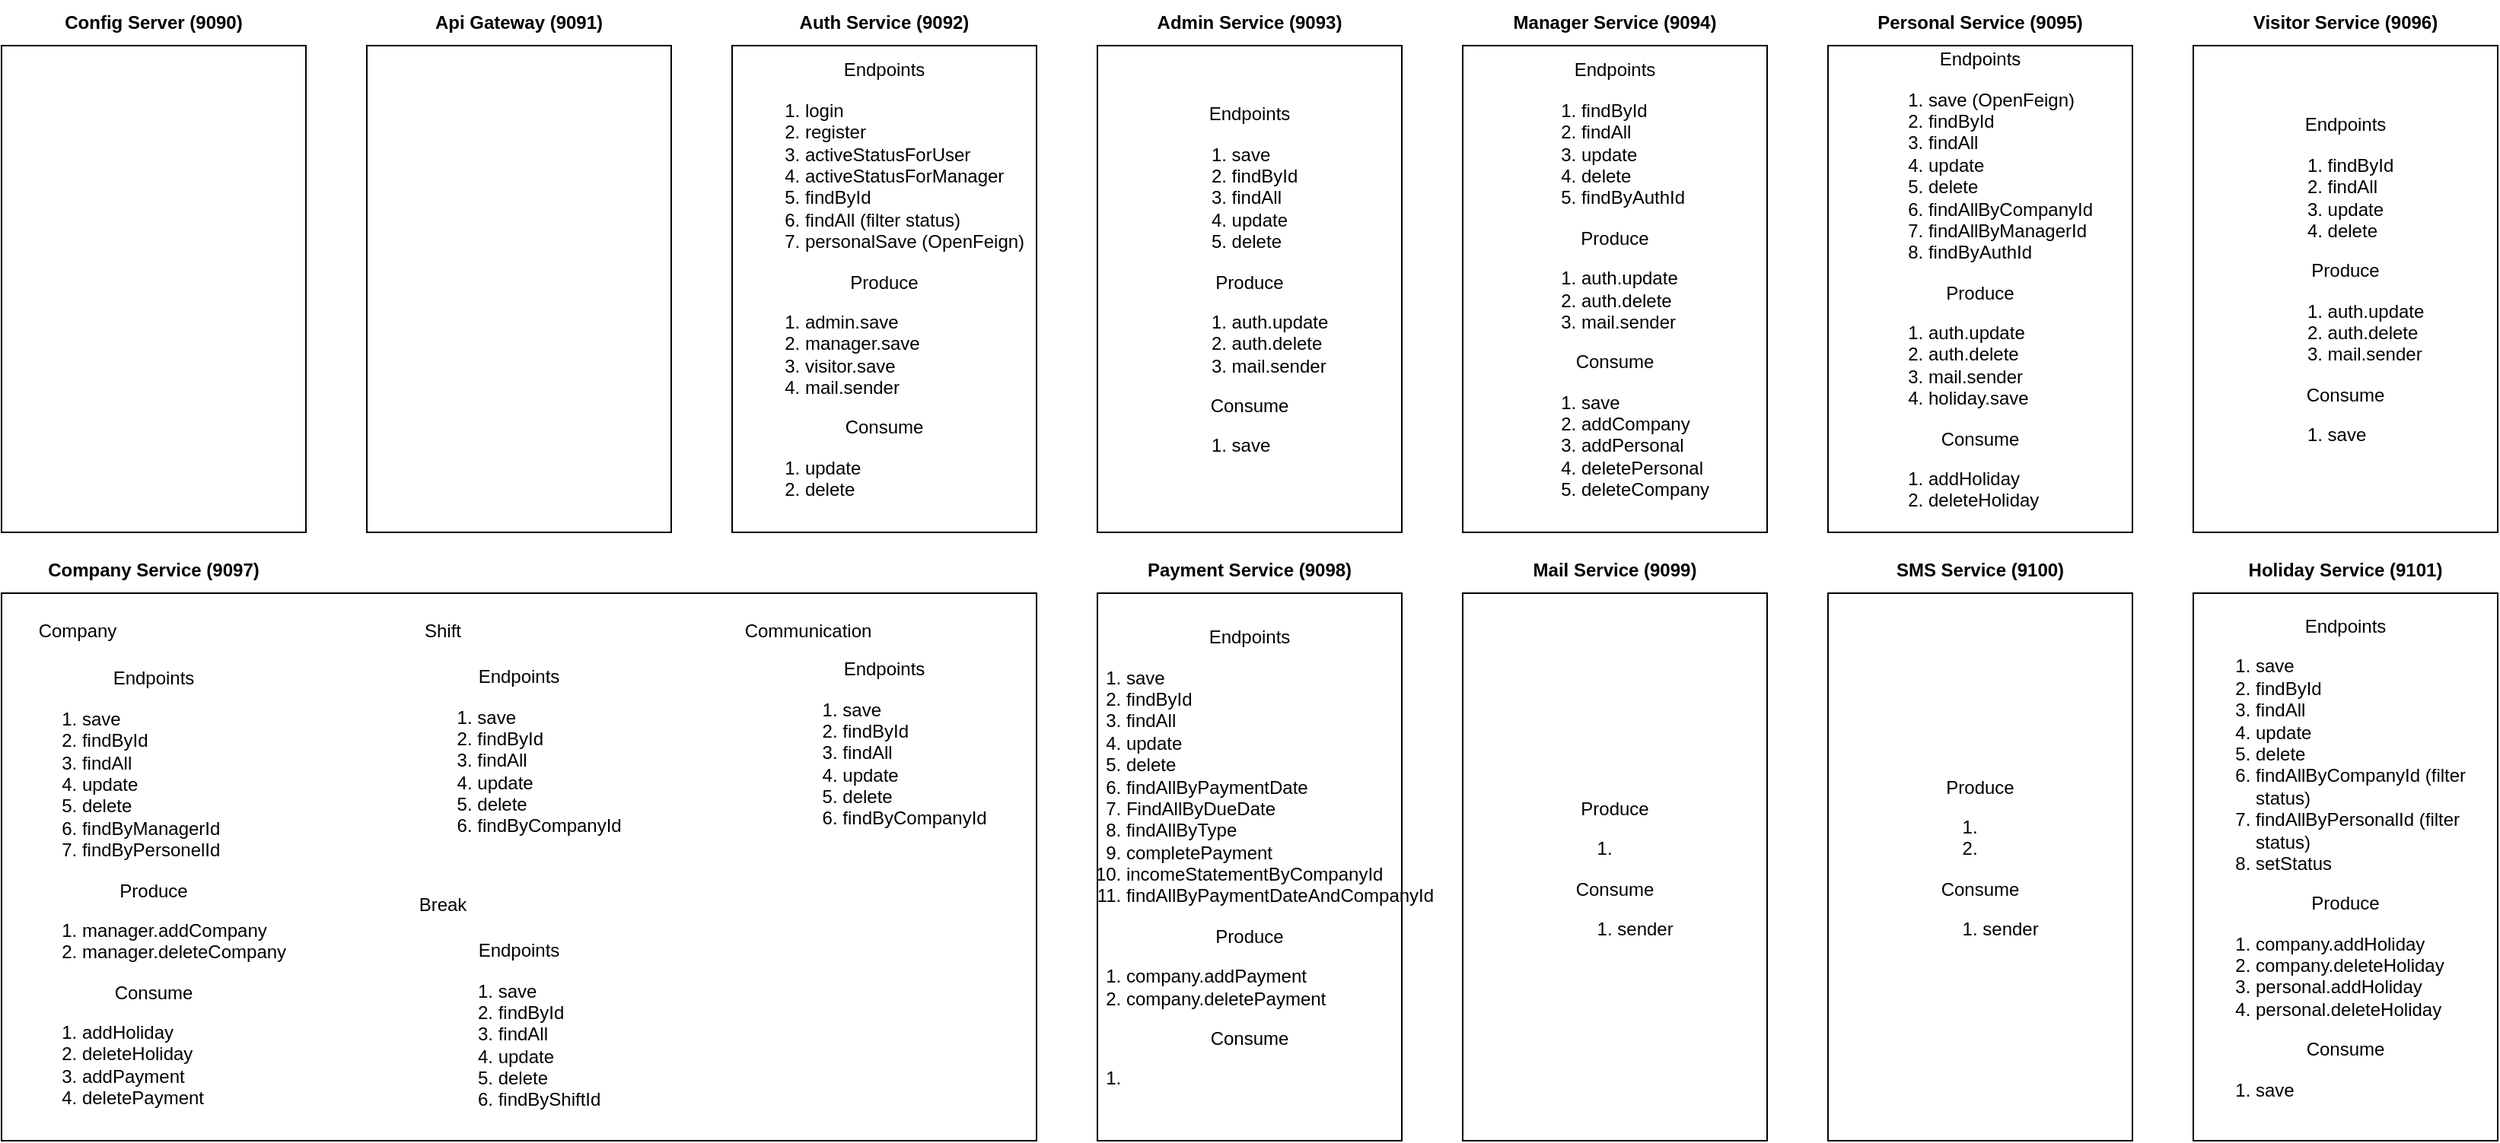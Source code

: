 <mxfile version="23.0.2" type="device">
  <diagram name="Sayfa -1" id="wJVqtmQK3D3NcCA9ExCi">
    <mxGraphModel dx="2523" dy="836" grid="1" gridSize="10" guides="1" tooltips="1" connect="1" arrows="1" fold="1" page="1" pageScale="1" pageWidth="827" pageHeight="1169" math="0" shadow="0">
      <root>
        <mxCell id="0" />
        <mxCell id="1" parent="0" />
        <mxCell id="NNdXKXpts3mikuuWKwt0-3" value="&lt;div style=&quot;&quot;&gt;&lt;span style=&quot;background-color: initial;&quot;&gt;Endpoints&lt;/span&gt;&lt;br&gt;&lt;ol&gt;&lt;li style=&quot;text-align: left;&quot;&gt;login&lt;/li&gt;&lt;li style=&quot;text-align: left;&quot;&gt;register&lt;/li&gt;&lt;li style=&quot;text-align: left;&quot;&gt;activeStatusForUser&lt;/li&gt;&lt;li style=&quot;text-align: left;&quot;&gt;activeStatusForManager&lt;/li&gt;&lt;li style=&quot;text-align: left;&quot;&gt;findById&lt;/li&gt;&lt;li style=&quot;text-align: left;&quot;&gt;findAll (filter status)&lt;/li&gt;&lt;li style=&quot;text-align: left;&quot;&gt;personalSave (OpenFeign)&lt;/li&gt;&lt;/ol&gt;&lt;span style=&quot;background-color: initial;&quot;&gt;Produce&lt;/span&gt;&lt;br&gt;&lt;ol&gt;&lt;li style=&quot;text-align: left;&quot;&gt;admin.save&lt;/li&gt;&lt;li style=&quot;text-align: left;&quot;&gt;manager.save&lt;/li&gt;&lt;li style=&quot;text-align: left;&quot;&gt;visitor.save&lt;/li&gt;&lt;li style=&quot;text-align: left;&quot;&gt;mail.sender&lt;/li&gt;&lt;/ol&gt;&lt;span style=&quot;background-color: initial;&quot;&gt;Consume&lt;/span&gt;&lt;br&gt;&lt;ol&gt;&lt;li style=&quot;text-align: left;&quot;&gt;update&lt;/li&gt;&lt;li style=&quot;text-align: left;&quot;&gt;delete&lt;/li&gt;&lt;/ol&gt;&lt;/div&gt;" style="rounded=0;whiteSpace=wrap;html=1;align=center;" vertex="1" parent="1">
          <mxGeometry x="200" y="320" width="200" height="320" as="geometry" />
        </mxCell>
        <mxCell id="NNdXKXpts3mikuuWKwt0-4" value="&lt;b&gt;Auth Service (9092)&lt;/b&gt;" style="text;html=1;strokeColor=none;fillColor=none;align=center;verticalAlign=middle;whiteSpace=wrap;rounded=0;" vertex="1" parent="1">
          <mxGeometry x="200" y="290" width="200" height="30" as="geometry" />
        </mxCell>
        <mxCell id="NNdXKXpts3mikuuWKwt0-5" value="&lt;div style=&quot;&quot;&gt;&lt;span style=&quot;background-color: initial;&quot;&gt;Endpoints&lt;/span&gt;&lt;br&gt;&lt;ol&gt;&lt;li style=&quot;text-align: left;&quot;&gt;save&lt;/li&gt;&lt;li style=&quot;text-align: left;&quot;&gt;findById&lt;/li&gt;&lt;li style=&quot;text-align: left;&quot;&gt;findAll&lt;/li&gt;&lt;li style=&quot;text-align: left;&quot;&gt;update&lt;/li&gt;&lt;li style=&quot;text-align: left;&quot;&gt;delete&lt;/li&gt;&lt;/ol&gt;&lt;span style=&quot;background-color: initial;&quot;&gt;Produce&lt;/span&gt;&lt;/div&gt;&lt;div style=&quot;&quot;&gt;&lt;ol&gt;&lt;li style=&quot;text-align: left;&quot;&gt;auth.update&lt;/li&gt;&lt;li style=&quot;text-align: left;&quot;&gt;auth.delete&lt;/li&gt;&lt;li style=&quot;text-align: left;&quot;&gt;mail.sender&lt;/li&gt;&lt;/ol&gt;Consume&lt;br&gt;&lt;ol&gt;&lt;li style=&quot;text-align: left;&quot;&gt;save&lt;/li&gt;&lt;/ol&gt;&lt;/div&gt;" style="rounded=0;whiteSpace=wrap;html=1;align=center;" vertex="1" parent="1">
          <mxGeometry x="440" y="320" width="200" height="320" as="geometry" />
        </mxCell>
        <mxCell id="NNdXKXpts3mikuuWKwt0-6" value="&lt;b&gt;Admin Service (9093)&lt;/b&gt;" style="text;html=1;strokeColor=none;fillColor=none;align=center;verticalAlign=middle;whiteSpace=wrap;rounded=0;" vertex="1" parent="1">
          <mxGeometry x="440" y="290" width="200" height="30" as="geometry" />
        </mxCell>
        <mxCell id="NNdXKXpts3mikuuWKwt0-7" value="&lt;div style=&quot;&quot;&gt;&lt;span style=&quot;background-color: initial;&quot;&gt;Endpoints&lt;/span&gt;&lt;ol&gt;&lt;li style=&quot;text-align: left;&quot;&gt;findById&lt;/li&gt;&lt;li style=&quot;text-align: left;&quot;&gt;findAll&lt;/li&gt;&lt;li style=&quot;text-align: left;&quot;&gt;update&lt;/li&gt;&lt;li style=&quot;text-align: left;&quot;&gt;delete&lt;/li&gt;&lt;li style=&quot;text-align: left;&quot;&gt;findByAuthId&lt;/li&gt;&lt;/ol&gt;&lt;span style=&quot;background-color: initial;&quot;&gt;Produce&lt;/span&gt;&lt;br&gt;&lt;ol&gt;&lt;li style=&quot;text-align: left;&quot;&gt;auth.update&lt;/li&gt;&lt;li style=&quot;text-align: left;&quot;&gt;auth.delete&lt;/li&gt;&lt;li style=&quot;text-align: left;&quot;&gt;mail.sender&lt;/li&gt;&lt;/ol&gt;&lt;span style=&quot;background-color: initial;&quot;&gt;Consume&lt;/span&gt;&lt;br&gt;&lt;ol&gt;&lt;li style=&quot;text-align: left;&quot;&gt;save&lt;/li&gt;&lt;li style=&quot;text-align: left;&quot;&gt;addCompany&lt;/li&gt;&lt;li style=&quot;text-align: left;&quot;&gt;addPersonal&lt;/li&gt;&lt;li style=&quot;text-align: left;&quot;&gt;deletePersonal&lt;/li&gt;&lt;li style=&quot;text-align: left;&quot;&gt;deleteCompany&lt;/li&gt;&lt;/ol&gt;&lt;/div&gt;" style="rounded=0;whiteSpace=wrap;html=1;align=center;" vertex="1" parent="1">
          <mxGeometry x="680" y="320" width="200" height="320" as="geometry" />
        </mxCell>
        <mxCell id="NNdXKXpts3mikuuWKwt0-8" value="&lt;b&gt;Manager Service (9094)&lt;/b&gt;" style="text;html=1;strokeColor=none;fillColor=none;align=center;verticalAlign=middle;whiteSpace=wrap;rounded=0;" vertex="1" parent="1">
          <mxGeometry x="680" y="290" width="200" height="30" as="geometry" />
        </mxCell>
        <mxCell id="NNdXKXpts3mikuuWKwt0-9" value="&lt;div style=&quot;&quot;&gt;&lt;span style=&quot;background-color: initial;&quot;&gt;Endpoints&lt;/span&gt;&lt;ol&gt;&lt;li style=&quot;text-align: left;&quot;&gt;save (OpenFeign)&lt;/li&gt;&lt;li style=&quot;text-align: left;&quot;&gt;findById&lt;/li&gt;&lt;li style=&quot;text-align: left;&quot;&gt;findAll&lt;/li&gt;&lt;li style=&quot;text-align: left;&quot;&gt;update&lt;/li&gt;&lt;li style=&quot;text-align: left;&quot;&gt;delete&lt;/li&gt;&lt;li style=&quot;text-align: left;&quot;&gt;findAllByCompanyId&lt;/li&gt;&lt;li style=&quot;text-align: left;&quot;&gt;findAllByManagerId&lt;/li&gt;&lt;li style=&quot;text-align: left;&quot;&gt;findByAuthId&lt;/li&gt;&lt;/ol&gt;&lt;span style=&quot;background-color: initial;&quot;&gt;Produce&lt;/span&gt;&lt;br&gt;&lt;ol&gt;&lt;li style=&quot;text-align: left;&quot;&gt;auth.update&lt;/li&gt;&lt;li style=&quot;text-align: left;&quot;&gt;auth.delete&lt;/li&gt;&lt;li style=&quot;text-align: left;&quot;&gt;mail.sender&lt;/li&gt;&lt;li style=&quot;text-align: left;&quot;&gt;holiday.save&lt;/li&gt;&lt;/ol&gt;&lt;span style=&quot;background-color: initial;&quot;&gt;Consume&lt;/span&gt;&lt;ol&gt;&lt;li style=&quot;text-align: left;&quot;&gt;addHoliday&lt;/li&gt;&lt;li style=&quot;text-align: left;&quot;&gt;deleteHoliday&lt;/li&gt;&lt;/ol&gt;&lt;/div&gt;" style="rounded=0;whiteSpace=wrap;html=1;align=center;" vertex="1" parent="1">
          <mxGeometry x="920" y="320" width="200" height="320" as="geometry" />
        </mxCell>
        <mxCell id="NNdXKXpts3mikuuWKwt0-10" value="&lt;b&gt;Personal Service (9095)&lt;/b&gt;" style="text;html=1;strokeColor=none;fillColor=none;align=center;verticalAlign=middle;whiteSpace=wrap;rounded=0;" vertex="1" parent="1">
          <mxGeometry x="920" y="290" width="200" height="30" as="geometry" />
        </mxCell>
        <mxCell id="NNdXKXpts3mikuuWKwt0-11" value="&lt;div style=&quot;&quot;&gt;&lt;span style=&quot;background-color: initial;&quot;&gt;Endpoints&lt;/span&gt;&lt;ol&gt;&lt;li style=&quot;text-align: left;&quot;&gt;findById&lt;/li&gt;&lt;li style=&quot;text-align: left;&quot;&gt;findAll&lt;/li&gt;&lt;li style=&quot;text-align: left;&quot;&gt;update&lt;/li&gt;&lt;li style=&quot;text-align: left;&quot;&gt;delete&lt;/li&gt;&lt;/ol&gt;&lt;span style=&quot;background-color: initial;&quot;&gt;Produce&lt;/span&gt;&lt;/div&gt;&lt;div style=&quot;&quot;&gt;&lt;ol&gt;&lt;li style=&quot;text-align: left;&quot;&gt;auth.update&lt;/li&gt;&lt;li style=&quot;text-align: left;&quot;&gt;auth.delete&lt;/li&gt;&lt;li style=&quot;text-align: left;&quot;&gt;mail.sender&lt;/li&gt;&lt;/ol&gt;Consume&lt;br&gt;&lt;ol&gt;&lt;li style=&quot;text-align: left;&quot;&gt;save&lt;/li&gt;&lt;/ol&gt;&lt;/div&gt;" style="rounded=0;whiteSpace=wrap;html=1;align=center;" vertex="1" parent="1">
          <mxGeometry x="1160" y="320" width="200" height="320" as="geometry" />
        </mxCell>
        <mxCell id="NNdXKXpts3mikuuWKwt0-12" value="&lt;b&gt;Visitor Service (9096)&lt;/b&gt;" style="text;html=1;strokeColor=none;fillColor=none;align=center;verticalAlign=middle;whiteSpace=wrap;rounded=0;" vertex="1" parent="1">
          <mxGeometry x="1160" y="290" width="200" height="30" as="geometry" />
        </mxCell>
        <mxCell id="NNdXKXpts3mikuuWKwt0-13" value="&lt;div style=&quot;&quot;&gt;&lt;br&gt;&lt;/div&gt;" style="rounded=0;whiteSpace=wrap;html=1;align=center;" vertex="1" parent="1">
          <mxGeometry x="-280" y="680" width="680" height="360" as="geometry" />
        </mxCell>
        <mxCell id="NNdXKXpts3mikuuWKwt0-14" value="&lt;b&gt;Company Service (9097)&lt;/b&gt;" style="text;html=1;strokeColor=none;fillColor=none;align=center;verticalAlign=middle;whiteSpace=wrap;rounded=0;" vertex="1" parent="1">
          <mxGeometry x="-280" y="650" width="200" height="30" as="geometry" />
        </mxCell>
        <mxCell id="NNdXKXpts3mikuuWKwt0-15" value="&lt;div&gt;Endpoints&lt;br&gt;&lt;ol&gt;&lt;li style=&quot;text-align: left;&quot;&gt;save&lt;/li&gt;&lt;li style=&quot;text-align: left;&quot;&gt;findById&lt;/li&gt;&lt;li style=&quot;text-align: left;&quot;&gt;findAll&lt;/li&gt;&lt;li style=&quot;text-align: left;&quot;&gt;update&lt;/li&gt;&lt;li style=&quot;text-align: left;&quot;&gt;delete&lt;/li&gt;&lt;li style=&quot;text-align: left;&quot;&gt;findByManagerId&lt;/li&gt;&lt;li style=&quot;text-align: left;&quot;&gt;findByPersonelId&lt;/li&gt;&lt;/ol&gt;&lt;span style=&quot;background-color: initial;&quot;&gt;Produce&lt;/span&gt;&lt;/div&gt;&lt;div&gt;&lt;ol&gt;&lt;li style=&quot;text-align: left;&quot;&gt;manager.addCompany&lt;/li&gt;&lt;li style=&quot;text-align: left;&quot;&gt;manager.deleteCompany&lt;/li&gt;&lt;/ol&gt;Consume&lt;br&gt;&lt;ol&gt;&lt;li style=&quot;text-align: left;&quot;&gt;addHoliday&lt;/li&gt;&lt;li style=&quot;text-align: left;&quot;&gt;deleteHoliday&lt;/li&gt;&lt;li style=&quot;text-align: left;&quot;&gt;addPayment&lt;/li&gt;&lt;li style=&quot;text-align: left;&quot;&gt;deletePayment&lt;/li&gt;&lt;/ol&gt;&lt;/div&gt;" style="text;html=1;strokeColor=none;fillColor=none;align=center;verticalAlign=middle;whiteSpace=wrap;rounded=0;" vertex="1" parent="1">
          <mxGeometry x="-280" y="720" width="200" height="320" as="geometry" />
        </mxCell>
        <mxCell id="NNdXKXpts3mikuuWKwt0-17" value="Endpoints&lt;br&gt;&lt;ol&gt;&lt;li style=&quot;text-align: left;&quot;&gt;save&lt;/li&gt;&lt;li style=&quot;text-align: left;&quot;&gt;findById&lt;/li&gt;&lt;li style=&quot;text-align: left;&quot;&gt;findAll&lt;/li&gt;&lt;li style=&quot;text-align: left;&quot;&gt;update&lt;/li&gt;&lt;li style=&quot;text-align: left;&quot;&gt;delete&lt;/li&gt;&lt;li style=&quot;text-align: left;&quot;&gt;findByCompanyId&lt;/li&gt;&lt;/ol&gt;" style="text;html=1;strokeColor=none;fillColor=none;align=center;verticalAlign=middle;whiteSpace=wrap;rounded=0;" vertex="1" parent="1">
          <mxGeometry x="-40" y="720" width="200" height="140" as="geometry" />
        </mxCell>
        <mxCell id="NNdXKXpts3mikuuWKwt0-18" value="Endpoints&lt;br&gt;&lt;ol&gt;&lt;li style=&quot;text-align: left;&quot;&gt;save&lt;/li&gt;&lt;li style=&quot;text-align: left;&quot;&gt;findById&lt;/li&gt;&lt;li style=&quot;text-align: left;&quot;&gt;findAll&lt;/li&gt;&lt;li style=&quot;text-align: left;&quot;&gt;update&lt;/li&gt;&lt;li style=&quot;text-align: left;&quot;&gt;delete&lt;/li&gt;&lt;li style=&quot;text-align: left;&quot;&gt;findByShiftId&lt;/li&gt;&lt;/ol&gt;" style="text;html=1;strokeColor=none;fillColor=none;align=center;verticalAlign=middle;whiteSpace=wrap;rounded=0;" vertex="1" parent="1">
          <mxGeometry x="-40" y="900" width="200" height="140" as="geometry" />
        </mxCell>
        <mxCell id="NNdXKXpts3mikuuWKwt0-19" value="Endpoints&lt;br&gt;&lt;ol&gt;&lt;li style=&quot;text-align: left;&quot;&gt;save&lt;/li&gt;&lt;li style=&quot;text-align: left;&quot;&gt;findById&lt;/li&gt;&lt;li style=&quot;text-align: left;&quot;&gt;findAll&lt;/li&gt;&lt;li style=&quot;text-align: left;&quot;&gt;update&lt;/li&gt;&lt;li style=&quot;text-align: left;&quot;&gt;delete&lt;/li&gt;&lt;li style=&quot;text-align: left;&quot;&gt;findByCompanyId&lt;/li&gt;&lt;/ol&gt;" style="text;html=1;strokeColor=none;fillColor=none;align=center;verticalAlign=middle;whiteSpace=wrap;rounded=0;" vertex="1" parent="1">
          <mxGeometry x="200" y="720" width="200" height="130" as="geometry" />
        </mxCell>
        <mxCell id="NNdXKXpts3mikuuWKwt0-20" value="Company" style="text;html=1;strokeColor=none;fillColor=none;align=center;verticalAlign=middle;whiteSpace=wrap;rounded=0;" vertex="1" parent="1">
          <mxGeometry x="-280" y="690" width="100" height="30" as="geometry" />
        </mxCell>
        <mxCell id="NNdXKXpts3mikuuWKwt0-21" value="Shift" style="text;html=1;strokeColor=none;fillColor=none;align=center;verticalAlign=middle;whiteSpace=wrap;rounded=0;" vertex="1" parent="1">
          <mxGeometry x="-40" y="690" width="100" height="30" as="geometry" />
        </mxCell>
        <mxCell id="NNdXKXpts3mikuuWKwt0-22" value="Break" style="text;html=1;strokeColor=none;fillColor=none;align=center;verticalAlign=middle;whiteSpace=wrap;rounded=0;" vertex="1" parent="1">
          <mxGeometry x="-40" y="870" width="100" height="30" as="geometry" />
        </mxCell>
        <mxCell id="NNdXKXpts3mikuuWKwt0-23" value="Communication" style="text;html=1;strokeColor=none;fillColor=none;align=center;verticalAlign=middle;whiteSpace=wrap;rounded=0;" vertex="1" parent="1">
          <mxGeometry x="200" y="690" width="100" height="30" as="geometry" />
        </mxCell>
        <mxCell id="NNdXKXpts3mikuuWKwt0-24" value="&lt;div style=&quot;&quot;&gt;&lt;span style=&quot;background-color: initial;&quot;&gt;Endpoints&lt;/span&gt;&lt;br&gt;&lt;ol&gt;&lt;li style=&quot;text-align: left;&quot;&gt;save&lt;/li&gt;&lt;li style=&quot;text-align: left;&quot;&gt;findById&lt;/li&gt;&lt;li style=&quot;text-align: left;&quot;&gt;findAll&lt;/li&gt;&lt;li style=&quot;text-align: left;&quot;&gt;update&lt;/li&gt;&lt;li style=&quot;text-align: left;&quot;&gt;delete&lt;/li&gt;&lt;li style=&quot;text-align: left;&quot;&gt;findAllByPaymentDate&lt;/li&gt;&lt;li style=&quot;text-align: left;&quot;&gt;FindAllByDueDate&lt;/li&gt;&lt;li style=&quot;text-align: left;&quot;&gt;findAllByType&lt;/li&gt;&lt;li style=&quot;text-align: left;&quot;&gt;completePayment&lt;/li&gt;&lt;li style=&quot;text-align: left;&quot;&gt;incomeStatementByCompanyId&lt;/li&gt;&lt;li style=&quot;text-align: left;&quot;&gt;findAllByPaymentDateAndCompanyId&lt;/li&gt;&lt;/ol&gt;&lt;span style=&quot;background-color: initial;&quot;&gt;Produce&lt;/span&gt;&lt;/div&gt;&lt;div style=&quot;&quot;&gt;&lt;ol&gt;&lt;li style=&quot;text-align: left;&quot;&gt;company.addPayment&lt;/li&gt;&lt;li style=&quot;text-align: left;&quot;&gt;company.deletePayment&lt;/li&gt;&lt;/ol&gt;Consume&lt;br&gt;&lt;ol&gt;&lt;li style=&quot;text-align: left;&quot;&gt;&lt;br&gt;&lt;/li&gt;&lt;/ol&gt;&lt;/div&gt;" style="rounded=0;whiteSpace=wrap;html=1;align=center;" vertex="1" parent="1">
          <mxGeometry x="440" y="680" width="200" height="360" as="geometry" />
        </mxCell>
        <mxCell id="NNdXKXpts3mikuuWKwt0-25" value="&lt;b&gt;Payment Service (9098)&lt;/b&gt;" style="text;html=1;strokeColor=none;fillColor=none;align=center;verticalAlign=middle;whiteSpace=wrap;rounded=0;" vertex="1" parent="1">
          <mxGeometry x="440" y="650" width="200" height="30" as="geometry" />
        </mxCell>
        <mxCell id="NNdXKXpts3mikuuWKwt0-26" value="&lt;div style=&quot;&quot;&gt;&lt;br&gt;&lt;/div&gt;" style="rounded=0;whiteSpace=wrap;html=1;align=center;" vertex="1" parent="1">
          <mxGeometry x="-280" y="320" width="200" height="320" as="geometry" />
        </mxCell>
        <mxCell id="NNdXKXpts3mikuuWKwt0-27" value="&lt;b&gt;Config Server (9090)&lt;/b&gt;" style="text;html=1;strokeColor=none;fillColor=none;align=center;verticalAlign=middle;whiteSpace=wrap;rounded=0;" vertex="1" parent="1">
          <mxGeometry x="-280" y="290" width="200" height="30" as="geometry" />
        </mxCell>
        <mxCell id="NNdXKXpts3mikuuWKwt0-28" value="&lt;div style=&quot;&quot;&gt;&lt;br&gt;&lt;/div&gt;" style="rounded=0;whiteSpace=wrap;html=1;align=center;" vertex="1" parent="1">
          <mxGeometry x="-40" y="320" width="200" height="320" as="geometry" />
        </mxCell>
        <mxCell id="NNdXKXpts3mikuuWKwt0-29" value="&lt;b&gt;Api Gateway (9091)&lt;/b&gt;" style="text;html=1;strokeColor=none;fillColor=none;align=center;verticalAlign=middle;whiteSpace=wrap;rounded=0;" vertex="1" parent="1">
          <mxGeometry x="-40" y="290" width="200" height="30" as="geometry" />
        </mxCell>
        <mxCell id="NNdXKXpts3mikuuWKwt0-31" value="&lt;div style=&quot;&quot;&gt;&lt;br&gt;&lt;span style=&quot;background-color: initial;&quot;&gt;Produce&lt;/span&gt;&lt;/div&gt;&lt;div style=&quot;&quot;&gt;&lt;ol&gt;&lt;li style=&quot;text-align: left;&quot;&gt;&lt;br&gt;&lt;/li&gt;&lt;/ol&gt;Consume&lt;br&gt;&lt;ol&gt;&lt;li style=&quot;text-align: left;&quot;&gt;sender&lt;/li&gt;&lt;/ol&gt;&lt;/div&gt;" style="rounded=0;whiteSpace=wrap;html=1;align=center;" vertex="1" parent="1">
          <mxGeometry x="680" y="680" width="200" height="360" as="geometry" />
        </mxCell>
        <mxCell id="NNdXKXpts3mikuuWKwt0-32" value="&lt;b&gt;Mail Service (9099)&lt;/b&gt;" style="text;html=1;strokeColor=none;fillColor=none;align=center;verticalAlign=middle;whiteSpace=wrap;rounded=0;" vertex="1" parent="1">
          <mxGeometry x="680" y="650" width="200" height="30" as="geometry" />
        </mxCell>
        <mxCell id="NNdXKXpts3mikuuWKwt0-33" value="&lt;div style=&quot;&quot;&gt;&lt;span style=&quot;background-color: initial;&quot;&gt;Produce&lt;/span&gt;&lt;/div&gt;&lt;div style=&quot;&quot;&gt;&lt;ol&gt;&lt;li style=&quot;text-align: left;&quot;&gt;&lt;br&gt;&lt;/li&gt;&lt;li style=&quot;text-align: left;&quot;&gt;&lt;br&gt;&lt;/li&gt;&lt;/ol&gt;Consume&lt;br&gt;&lt;ol&gt;&lt;li style=&quot;text-align: left;&quot;&gt;sender&lt;/li&gt;&lt;/ol&gt;&lt;/div&gt;" style="rounded=0;whiteSpace=wrap;html=1;align=center;" vertex="1" parent="1">
          <mxGeometry x="920" y="680" width="200" height="360" as="geometry" />
        </mxCell>
        <mxCell id="NNdXKXpts3mikuuWKwt0-34" value="&lt;b&gt;SMS Service (9100)&lt;/b&gt;" style="text;html=1;strokeColor=none;fillColor=none;align=center;verticalAlign=middle;whiteSpace=wrap;rounded=0;" vertex="1" parent="1">
          <mxGeometry x="920" y="650" width="200" height="30" as="geometry" />
        </mxCell>
        <mxCell id="NNdXKXpts3mikuuWKwt0-35" value="&lt;div style=&quot;&quot;&gt;&lt;span style=&quot;background-color: initial;&quot;&gt;Endpoints&lt;/span&gt;&lt;br&gt;&lt;ol&gt;&lt;li style=&quot;text-align: left;&quot;&gt;save&lt;/li&gt;&lt;li style=&quot;text-align: left;&quot;&gt;findById&lt;/li&gt;&lt;li style=&quot;text-align: left;&quot;&gt;findAll&lt;/li&gt;&lt;li style=&quot;text-align: left;&quot;&gt;update&lt;/li&gt;&lt;li style=&quot;text-align: left;&quot;&gt;delete&lt;/li&gt;&lt;li style=&quot;text-align: left;&quot;&gt;findAllByCompanyId (filter status)&lt;/li&gt;&lt;li style=&quot;text-align: left;&quot;&gt;findAllByPersonalId (filter status)&lt;/li&gt;&lt;li style=&quot;text-align: left;&quot;&gt;setStatus&lt;/li&gt;&lt;/ol&gt;&lt;span style=&quot;background-color: initial;&quot;&gt;Produce&lt;/span&gt;&lt;/div&gt;&lt;div style=&quot;&quot;&gt;&lt;ol&gt;&lt;li style=&quot;text-align: left;&quot;&gt;company.addHoliday&lt;/li&gt;&lt;li style=&quot;text-align: left;&quot;&gt;company.deleteHoliday&lt;/li&gt;&lt;li style=&quot;text-align: left;&quot;&gt;personal.addHoliday&lt;/li&gt;&lt;li style=&quot;text-align: left;&quot;&gt;personal.deleteHoliday&lt;/li&gt;&lt;/ol&gt;Consume&lt;br&gt;&lt;ol&gt;&lt;li style=&quot;text-align: left;&quot;&gt;save&lt;/li&gt;&lt;/ol&gt;&lt;/div&gt;" style="rounded=0;whiteSpace=wrap;html=1;align=center;" vertex="1" parent="1">
          <mxGeometry x="1160" y="680" width="200" height="360" as="geometry" />
        </mxCell>
        <mxCell id="NNdXKXpts3mikuuWKwt0-36" value="&lt;b&gt;Holiday Service (9101)&lt;/b&gt;" style="text;html=1;strokeColor=none;fillColor=none;align=center;verticalAlign=middle;whiteSpace=wrap;rounded=0;" vertex="1" parent="1">
          <mxGeometry x="1160" y="650" width="200" height="30" as="geometry" />
        </mxCell>
      </root>
    </mxGraphModel>
  </diagram>
</mxfile>
